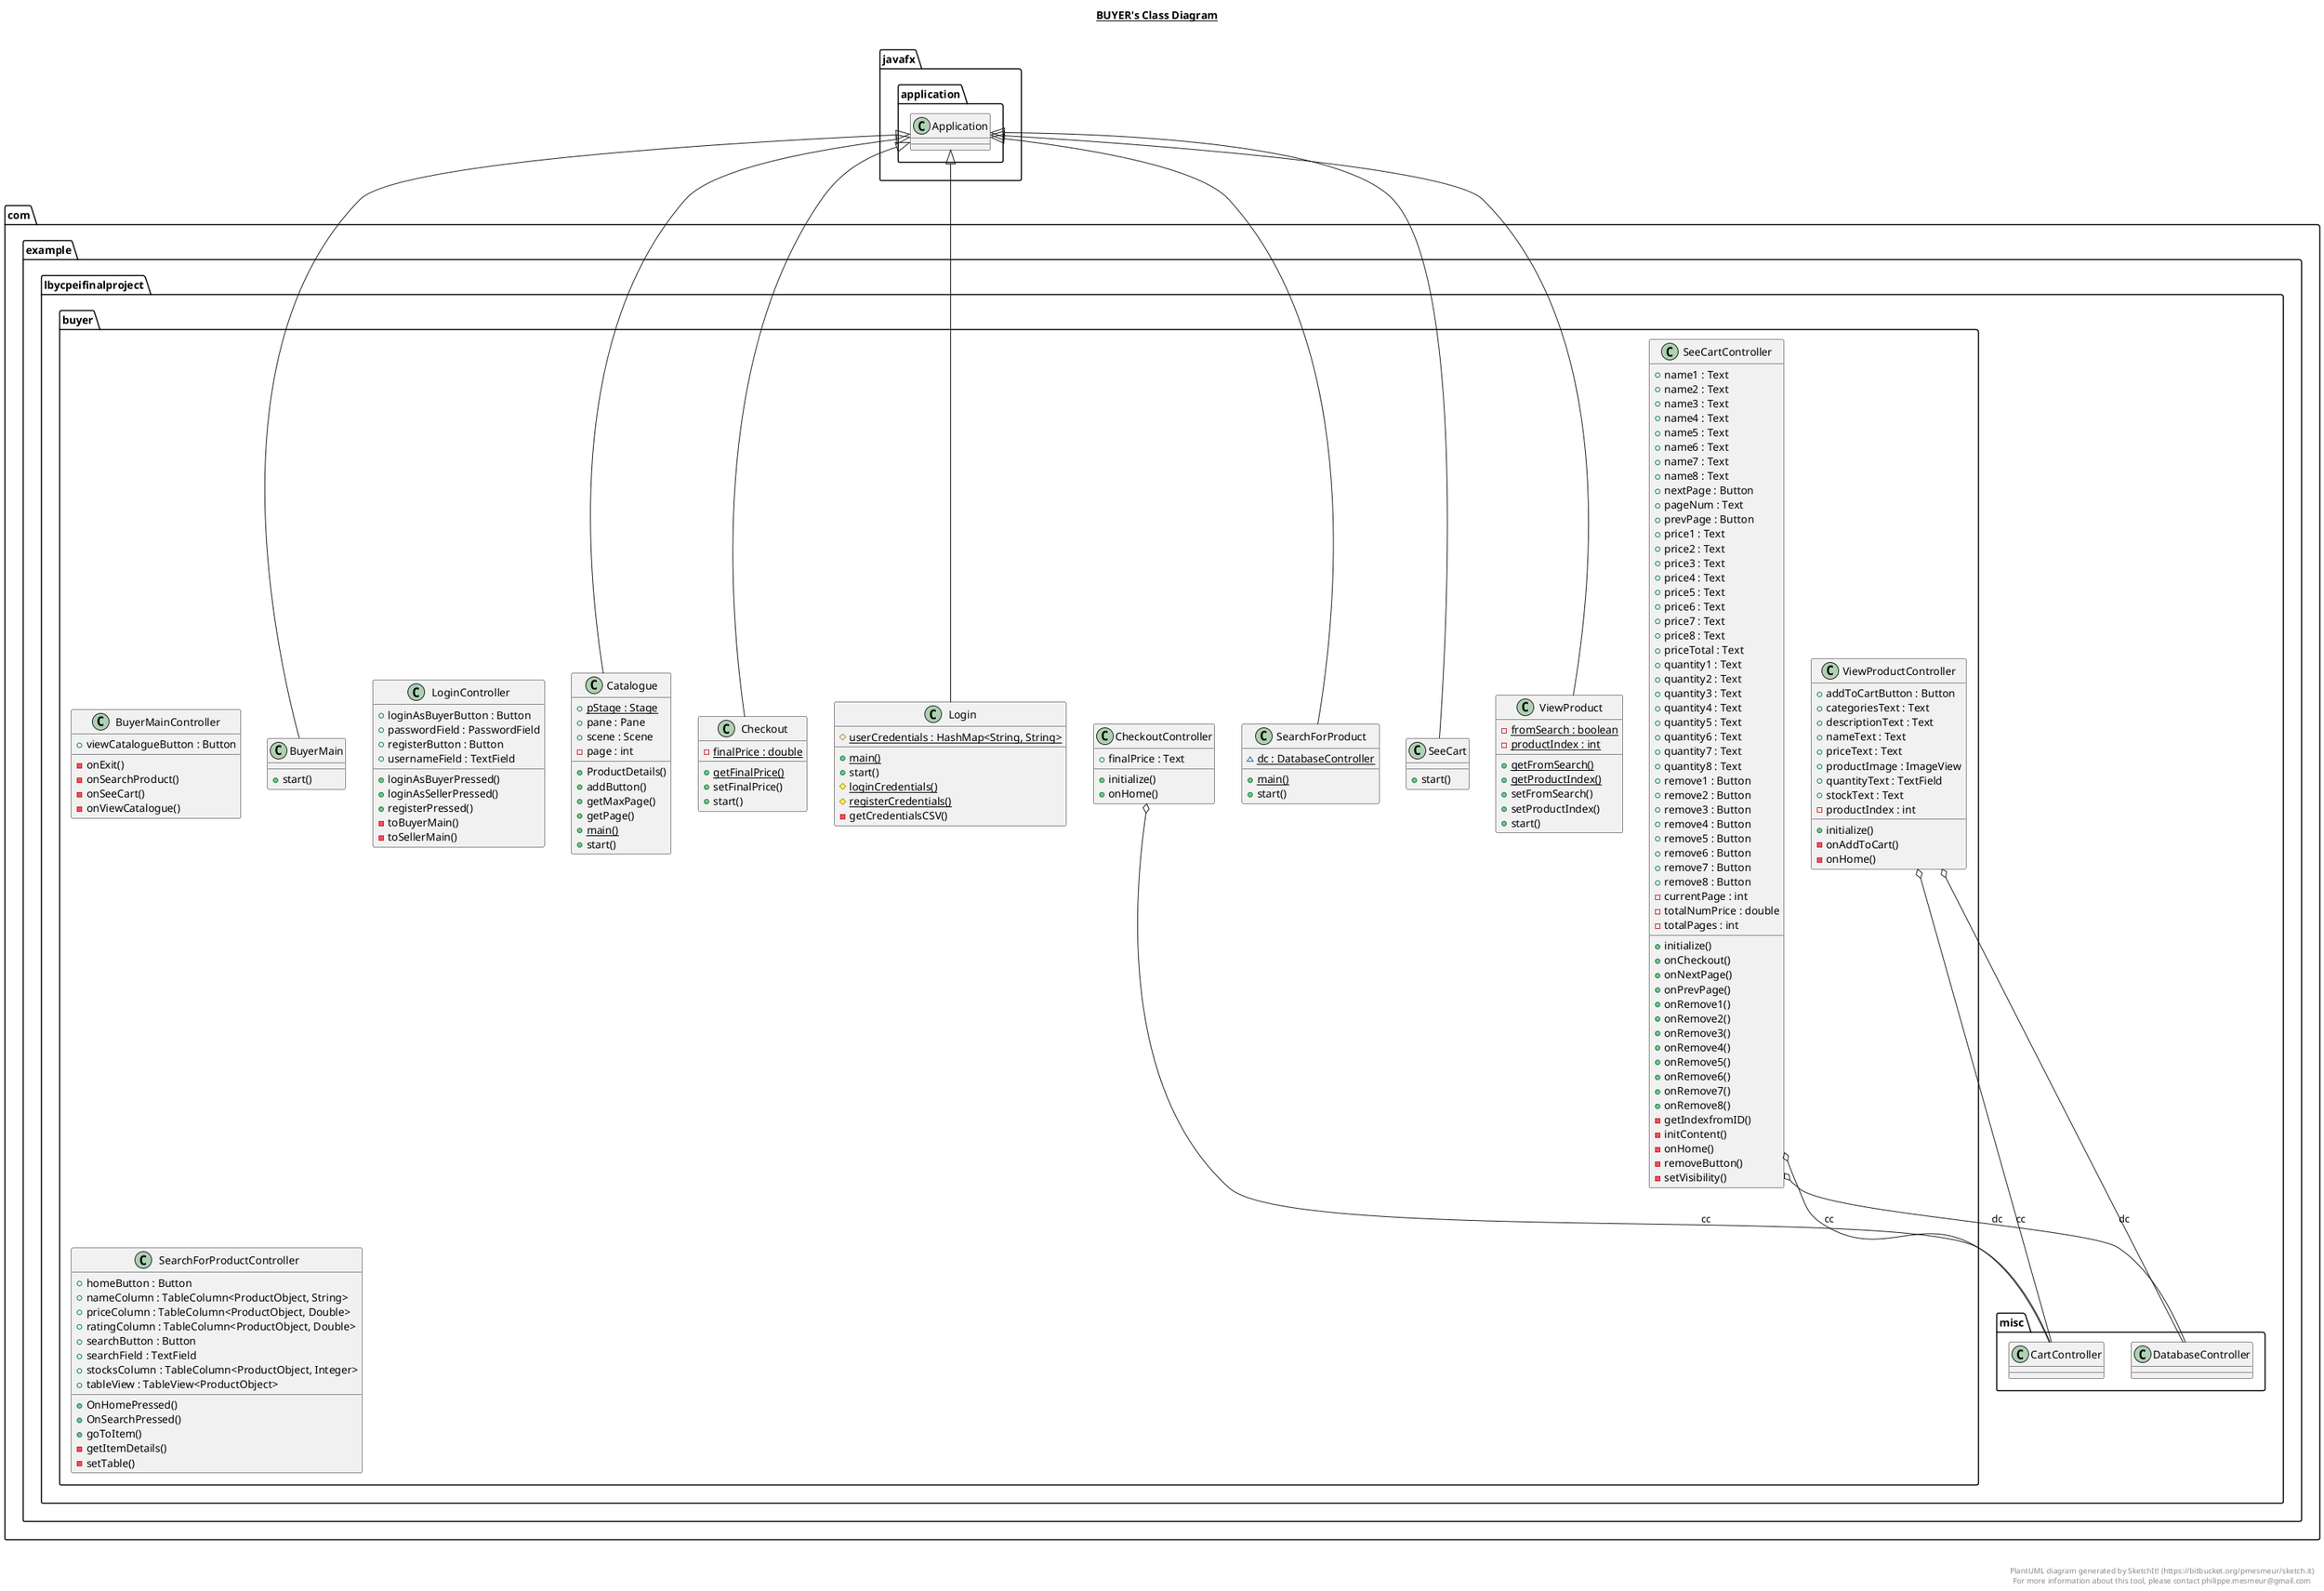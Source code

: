 @startuml

title __BUYER's Class Diagram__\n

    namespace com.example.lbycpeifinalproject {
      namespace buyer {
        class com.example.lbycpeifinalproject.buyer.BuyerMain {
            + start()
        }
      }
    }
  

    namespace com.example.lbycpeifinalproject {
      namespace buyer {
        class com.example.lbycpeifinalproject.buyer.BuyerMainController {
            + viewCatalogueButton : Button
            - onExit()
            - onSearchProduct()
            - onSeeCart()
            - onViewCatalogue()
        }
      }
    }
  

    namespace com.example.lbycpeifinalproject {
      namespace buyer {
        class com.example.lbycpeifinalproject.buyer.Catalogue {
            {static} + pStage : Stage
            + pane : Pane
            + scene : Scene
            - page : int
            + ProductDetails()
            + addButton()
            + getMaxPage()
            + getPage()
            {static} + main()
            + start()
        }
      }
    }
  

    namespace com.example.lbycpeifinalproject {
      namespace buyer {
        class com.example.lbycpeifinalproject.buyer.Checkout {
            {static} - finalPrice : double
            {static} + getFinalPrice()
            + setFinalPrice()
            + start()
        }
      }
    }
  

    namespace com.example.lbycpeifinalproject {
      namespace buyer {
        class com.example.lbycpeifinalproject.buyer.CheckoutController {
            + finalPrice : Text
            + initialize()
            + onHome()
        }
      }
    }
  

    namespace com.example.lbycpeifinalproject {
      namespace buyer {
        class com.example.lbycpeifinalproject.buyer.Login {
            {static} # userCredentials : HashMap<String, String>
            {static} + main()
            + start()
            {static} # loginCredentials()
            {static} # registerCredentials()
            - getCredentialsCSV()
        }
      }
    }
  

    namespace com.example.lbycpeifinalproject {
      namespace buyer {
        class com.example.lbycpeifinalproject.buyer.LoginController {
            + loginAsBuyerButton : Button
            + passwordField : PasswordField
            + registerButton : Button
            + usernameField : TextField
            + loginAsBuyerPressed()
            + loginAsSellerPressed()
            + registerPressed()
            - toBuyerMain()
            - toSellerMain()
        }
      }
    }
  

    namespace com.example.lbycpeifinalproject {
      namespace buyer {
        class com.example.lbycpeifinalproject.buyer.SearchForProduct {
            {static} ~ dc : DatabaseController
            {static} + main()
            + start()
        }
      }
    }
  

    namespace com.example.lbycpeifinalproject {
      namespace buyer {
        class com.example.lbycpeifinalproject.buyer.SearchForProductController {
            + homeButton : Button
            + nameColumn : TableColumn<ProductObject, String>
            + priceColumn : TableColumn<ProductObject, Double>
            + ratingColumn : TableColumn<ProductObject, Double>
            + searchButton : Button
            + searchField : TextField
            + stocksColumn : TableColumn<ProductObject, Integer>
            + tableView : TableView<ProductObject>
            + OnHomePressed()
            + OnSearchPressed()
            + goToItem()
            - getItemDetails()
            - setTable()
        }
      }
    }
  

    namespace com.example.lbycpeifinalproject {
      namespace buyer {
        class com.example.lbycpeifinalproject.buyer.SeeCart {
            + start()
        }
      }
    }
  

    namespace com.example.lbycpeifinalproject {
      namespace buyer {
        class com.example.lbycpeifinalproject.buyer.SeeCartController {
            + name1 : Text
            + name2 : Text
            + name3 : Text
            + name4 : Text
            + name5 : Text
            + name6 : Text
            + name7 : Text
            + name8 : Text
            + nextPage : Button
            + pageNum : Text
            + prevPage : Button
            + price1 : Text
            + price2 : Text
            + price3 : Text
            + price4 : Text
            + price5 : Text
            + price6 : Text
            + price7 : Text
            + price8 : Text
            + priceTotal : Text
            + quantity1 : Text
            + quantity2 : Text
            + quantity3 : Text
            + quantity4 : Text
            + quantity5 : Text
            + quantity6 : Text
            + quantity7 : Text
            + quantity8 : Text
            + remove1 : Button
            + remove2 : Button
            + remove3 : Button
            + remove4 : Button
            + remove5 : Button
            + remove6 : Button
            + remove7 : Button
            + remove8 : Button
            - currentPage : int
            - totalNumPrice : double
            - totalPages : int
            + initialize()
            + onCheckout()
            + onNextPage()
            + onPrevPage()
            + onRemove1()
            + onRemove2()
            + onRemove3()
            + onRemove4()
            + onRemove5()
            + onRemove6()
            + onRemove7()
            + onRemove8()
            - getIndexfromID()
            - initContent()
            - onHome()
            - removeButton()
            - setVisibility()
        }
      }
    }
  

    namespace com.example.lbycpeifinalproject {
      namespace buyer {
        class com.example.lbycpeifinalproject.buyer.ViewProduct {
            {static} - fromSearch : boolean
            {static} - productIndex : int
            {static} + getFromSearch()
            {static} + getProductIndex()
            + setFromSearch()
            + setProductIndex()
            + start()
        }
      }
    }
  

    namespace com.example.lbycpeifinalproject {
      namespace buyer {
        class com.example.lbycpeifinalproject.buyer.ViewProductController {
            + addToCartButton : Button
            + categoriesText : Text
            + descriptionText : Text
            + nameText : Text
            + priceText : Text
            + productImage : ImageView
            + quantityText : TextField
            + stockText : Text
            - productIndex : int
            + initialize()
            - onAddToCart()
            - onHome()
        }
      }
    }
  

  com.example.lbycpeifinalproject.buyer.BuyerMain -up-|> javafx.application.Application
  com.example.lbycpeifinalproject.buyer.Catalogue -up-|> javafx.application.Application
  com.example.lbycpeifinalproject.buyer.Checkout -up-|> javafx.application.Application
  com.example.lbycpeifinalproject.buyer.CheckoutController o-- com.example.lbycpeifinalproject.misc.CartController : cc
  com.example.lbycpeifinalproject.buyer.Login -up-|> javafx.application.Application
  com.example.lbycpeifinalproject.buyer.SearchForProduct -up-|> javafx.application.Application
  com.example.lbycpeifinalproject.buyer.SeeCart -up-|> javafx.application.Application
  com.example.lbycpeifinalproject.buyer.SeeCartController o-- com.example.lbycpeifinalproject.misc.CartController : cc
  com.example.lbycpeifinalproject.buyer.SeeCartController o-- com.example.lbycpeifinalproject.misc.DatabaseController : dc
  com.example.lbycpeifinalproject.buyer.ViewProduct -up-|> javafx.application.Application
  com.example.lbycpeifinalproject.buyer.ViewProductController o-- com.example.lbycpeifinalproject.misc.CartController : cc
  com.example.lbycpeifinalproject.buyer.ViewProductController o-- com.example.lbycpeifinalproject.misc.DatabaseController : dc


right footer


PlantUML diagram generated by SketchIt! (https://bitbucket.org/pmesmeur/sketch.it)
For more information about this tool, please contact philippe.mesmeur@gmail.com
endfooter

@enduml
